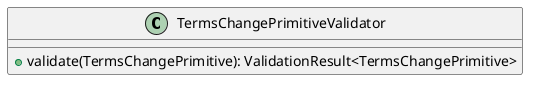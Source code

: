 @startuml

    class TermsChangePrimitiveValidator [[TermsChangePrimitiveValidator.html]] {
        +validate(TermsChangePrimitive): ValidationResult<TermsChangePrimitive>
    }

@enduml
